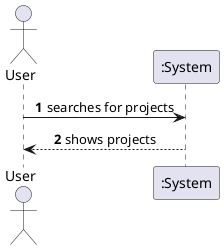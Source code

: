 @startuml

skinparam sequenceMessageAlign center
autonumber

actor User
participant ":System" as System

User -> System: searches for projects
System --> User: shows projects


@enduml
